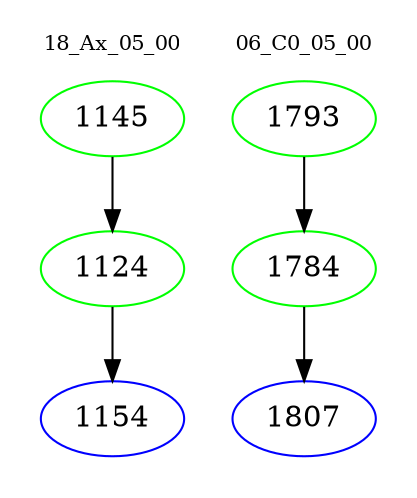 digraph{
subgraph cluster_0 {
color = white
label = "18_Ax_05_00";
fontsize=10;
T0_1145 [label="1145", color="green"]
T0_1145 -> T0_1124 [color="black"]
T0_1124 [label="1124", color="green"]
T0_1124 -> T0_1154 [color="black"]
T0_1154 [label="1154", color="blue"]
}
subgraph cluster_1 {
color = white
label = "06_C0_05_00";
fontsize=10;
T1_1793 [label="1793", color="green"]
T1_1793 -> T1_1784 [color="black"]
T1_1784 [label="1784", color="green"]
T1_1784 -> T1_1807 [color="black"]
T1_1807 [label="1807", color="blue"]
}
}
